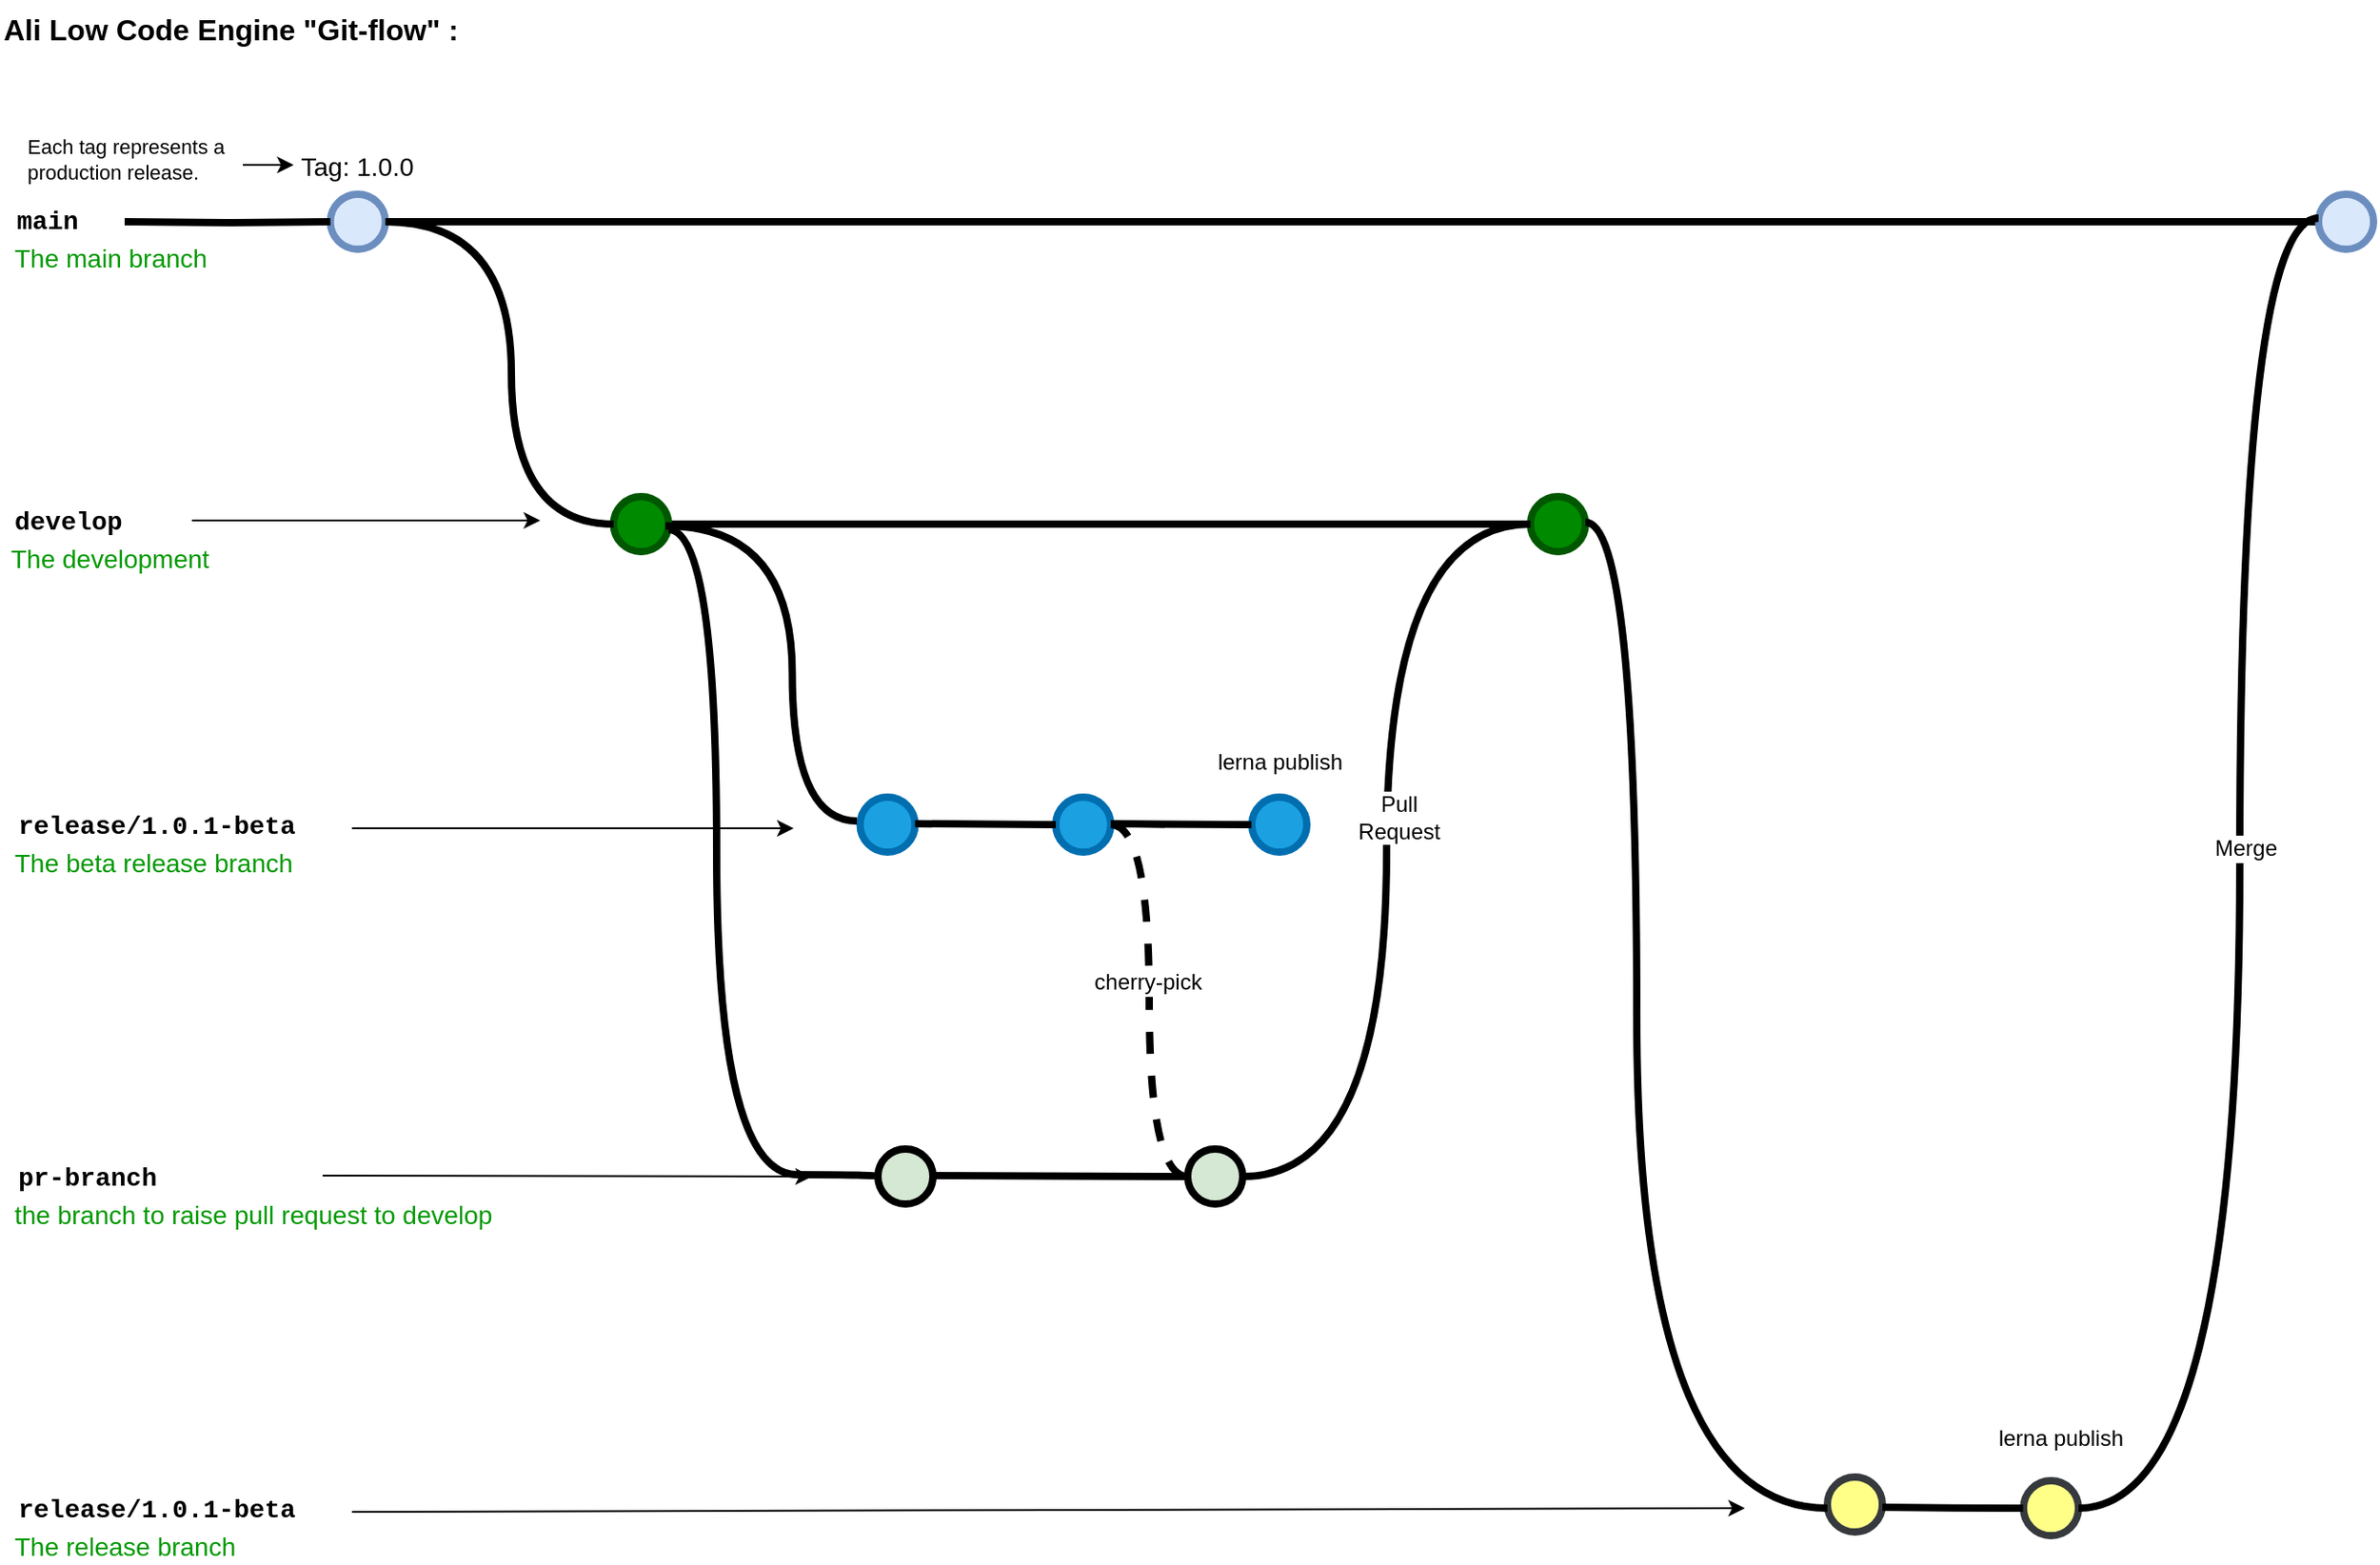 <mxfile version="22.1.0" type="github">
  <diagram id="yPxyJZ8AM_hMuL3Unpa9" name="complex gitflow">
    <mxGraphModel dx="2060" dy="1142" grid="0" gridSize="10" guides="1" tooltips="1" connect="1" arrows="1" fold="1" page="0" pageScale="1" pageWidth="1100" pageHeight="850" math="0" shadow="0">
      <root>
        <mxCell id="0" />
        <mxCell id="1" parent="0" />
        <mxCell id="uWUnNED6HEl2aK5fdaIb-8" value="" style="edgeStyle=orthogonalEdgeStyle;rounded=0;html=1;jettySize=auto;orthogonalLoop=1;plain-blue;endArrow=none;endFill=0;strokeWidth=4;strokeColor=#000000;entryX=0;entryY=0.5;entryDx=0;entryDy=0;entryPerimeter=0;" parent="1" source="uWUnNED6HEl2aK5fdaIb-10" target="uWUnNED6HEl2aK5fdaIb-109" edge="1">
          <mxGeometry x="292.25" y="211" as="geometry">
            <mxPoint x="452.25" y="211" as="targetPoint" />
          </mxGeometry>
        </mxCell>
        <mxCell id="uWUnNED6HEl2aK5fdaIb-10" value="" style="verticalLabelPosition=bottom;verticalAlign=top;html=1;strokeWidth=4;shape=mxgraph.flowchart.on-page_reference;fillColor=#dae8fc;strokeColor=#6c8ebf;" parent="1" vertex="1">
          <mxGeometry x="262.25" y="196" width="30" height="30" as="geometry" />
        </mxCell>
        <mxCell id="uWUnNED6HEl2aK5fdaIb-109" value="" style="verticalLabelPosition=bottom;verticalAlign=top;html=1;strokeWidth=4;shape=mxgraph.flowchart.on-page_reference;strokeColor=#6c8ebf;fillColor=#dae8fc;" parent="1" vertex="1">
          <mxGeometry x="1347" y="196" width="30" height="30" as="geometry" />
        </mxCell>
        <mxCell id="uWUnNED6HEl2aK5fdaIb-12" value="" style="edgeStyle=orthogonalEdgeStyle;rounded=0;html=1;jettySize=auto;orthogonalLoop=1;strokeWidth=4;endArrow=none;endFill=0;" parent="1" target="uWUnNED6HEl2aK5fdaIb-10" edge="1">
          <mxGeometry x="192.25" y="211" as="geometry">
            <mxPoint x="150" y="211" as="sourcePoint" />
          </mxGeometry>
        </mxCell>
        <mxCell id="uWUnNED6HEl2aK5fdaIb-13" value="main" style="text;html=1;strokeColor=none;fillColor=none;align=center;verticalAlign=middle;whiteSpace=wrap;overflow=hidden;fontSize=14;fontStyle=1;fontFamily=Courier New;" parent="1" vertex="1">
          <mxGeometry x="83" y="190" width="50" height="42" as="geometry" />
        </mxCell>
        <mxCell id="uWUnNED6HEl2aK5fdaIb-19" value="" style="verticalLabelPosition=bottom;verticalAlign=top;html=1;strokeWidth=4;shape=mxgraph.flowchart.on-page_reference;strokeColor=#006EAF;fillColor=#1ba1e2;fontColor=#ffffff;" parent="1" vertex="1">
          <mxGeometry x="551.25" y="525" width="30" height="30" as="geometry" />
        </mxCell>
        <mxCell id="uWUnNED6HEl2aK5fdaIb-20" value="release/1.0.1-beta" style="text;html=1;strokeColor=none;fillColor=none;align=left;verticalAlign=middle;whiteSpace=wrap;overflow=hidden;fontSize=14;fontStyle=1;fontFamily=Courier New;" parent="1" vertex="1">
          <mxGeometry x="90.25" y="530" width="240" height="20" as="geometry" />
        </mxCell>
        <mxCell id="uWUnNED6HEl2aK5fdaIb-71" value="" style="edgeStyle=orthogonalEdgeStyle;rounded=0;orthogonalLoop=1;jettySize=auto;html=1;endArrow=none;endFill=0;strokeWidth=4;entryX=0;entryY=0.5;entryDx=0;entryDy=0;entryPerimeter=0;" parent="1" source="uWUnNED6HEl2aK5fdaIb-69" target="uWUnNED6HEl2aK5fdaIb-95" edge="1">
          <mxGeometry relative="1" as="geometry">
            <mxPoint x="514.75" y="376" as="targetPoint" />
          </mxGeometry>
        </mxCell>
        <mxCell id="uWUnNED6HEl2aK5fdaIb-69" value="" style="verticalLabelPosition=bottom;verticalAlign=top;html=1;strokeWidth=4;shape=mxgraph.flowchart.on-page_reference;strokeColor=#005700;fillColor=#008a00;fontColor=#ffffff;" parent="1" vertex="1">
          <mxGeometry x="416.75" y="361" width="30" height="30" as="geometry" />
        </mxCell>
        <mxCell id="uWUnNED6HEl2aK5fdaIb-95" value="" style="verticalLabelPosition=bottom;verticalAlign=top;html=1;strokeWidth=4;shape=mxgraph.flowchart.on-page_reference;strokeColor=#005700;fillColor=#008a00;fontColor=#ffffff;" parent="1" vertex="1">
          <mxGeometry x="917" y="361" width="30" height="30" as="geometry" />
        </mxCell>
        <mxCell id="uWUnNED6HEl2aK5fdaIb-76" value="develop" style="text;html=1;strokeColor=none;fillColor=none;align=left;verticalAlign=middle;whiteSpace=wrap;overflow=hidden;fontSize=14;fontStyle=1;fontFamily=Courier New;" parent="1" vertex="1">
          <mxGeometry x="87.75" y="364" width="91" height="20" as="geometry" />
        </mxCell>
        <mxCell id="uWUnNED6HEl2aK5fdaIb-87" value="The development" style="text;html=1;strokeColor=none;fillColor=none;align=left;verticalAlign=middle;whiteSpace=wrap;overflow=hidden;fontSize=14;fontStyle=0;fontColor=#009900;" parent="1" vertex="1">
          <mxGeometry x="85.75" y="384" width="240" height="20" as="geometry" />
        </mxCell>
        <mxCell id="uWUnNED6HEl2aK5fdaIb-89" value="The beta release branch" style="text;html=1;strokeColor=none;fillColor=none;align=left;verticalAlign=middle;whiteSpace=wrap;overflow=hidden;fontSize=14;fontStyle=0;fontColor=#009900;" parent="1" vertex="1">
          <mxGeometry x="88.25" y="550" width="240" height="20" as="geometry" />
        </mxCell>
        <mxCell id="uWUnNED6HEl2aK5fdaIb-90" value="The main branch&lt;br&gt;" style="text;html=1;strokeColor=none;fillColor=none;align=left;verticalAlign=middle;whiteSpace=wrap;overflow=hidden;fontSize=14;fontStyle=0;fontColor=#009900;" parent="1" vertex="1">
          <mxGeometry x="88.25" y="220" width="146.75" height="20" as="geometry" />
        </mxCell>
        <mxCell id="uWUnNED6HEl2aK5fdaIb-92" value="" style="endArrow=classic;html=1;strokeWidth=1;fontFamily=Courier New;fontColor=#009900;" parent="1" edge="1">
          <mxGeometry width="50" height="50" relative="1" as="geometry">
            <mxPoint x="186.75" y="374" as="sourcePoint" />
            <mxPoint x="376.75" y="374" as="targetPoint" />
          </mxGeometry>
        </mxCell>
        <mxCell id="uWUnNED6HEl2aK5fdaIb-93" value="" style="endArrow=classic;html=1;strokeWidth=1;fontFamily=Courier New;fontColor=#009900;" parent="1" edge="1">
          <mxGeometry width="50" height="50" relative="1" as="geometry">
            <mxPoint x="274" y="542" as="sourcePoint" />
            <mxPoint x="515" y="542" as="targetPoint" />
          </mxGeometry>
        </mxCell>
        <mxCell id="uWUnNED6HEl2aK5fdaIb-103" value="Tag: 1.0.0" style="text;html=1;strokeColor=none;fillColor=none;align=center;verticalAlign=middle;whiteSpace=wrap;overflow=hidden;fontSize=14;" parent="1" vertex="1">
          <mxGeometry x="242.25" y="170" width="70" height="20" as="geometry" />
        </mxCell>
        <mxCell id="uWUnNED6HEl2aK5fdaIb-104" value="" style="verticalLabelPosition=bottom;verticalAlign=top;html=1;strokeWidth=4;shape=mxgraph.flowchart.on-page_reference;strokeColor=#006EAF;fillColor=#1ba1e2;fontColor=#ffffff;" parent="1" vertex="1">
          <mxGeometry x="658" y="525" width="30" height="30" as="geometry" />
        </mxCell>
        <mxCell id="uWUnNED6HEl2aK5fdaIb-115" style="edgeStyle=orthogonalEdgeStyle;curved=1;rounded=0;orthogonalLoop=1;jettySize=auto;html=1;entryX=0;entryY=0.5;entryDx=0;entryDy=0;entryPerimeter=0;endArrow=none;endFill=0;strokeWidth=4;fontFamily=Courier New;fontColor=#009900;exitX=1;exitY=0.5;exitDx=0;exitDy=0;exitPerimeter=0;" parent="1" source="xX_269JGH7gcu81mj2Xy-14" target="uWUnNED6HEl2aK5fdaIb-95" edge="1">
          <mxGeometry relative="1" as="geometry">
            <mxPoint x="818.25" y="540" as="sourcePoint" />
          </mxGeometry>
        </mxCell>
        <mxCell id="xX_269JGH7gcu81mj2Xy-39" value="Pull&lt;br style=&quot;font-size: 12px;&quot;&gt;Request" style="edgeLabel;html=1;align=center;verticalAlign=middle;resizable=0;points=[];fontSize=12;" vertex="1" connectable="0" parent="uWUnNED6HEl2aK5fdaIb-115">
          <mxGeometry x="0.074" y="-5" relative="1" as="geometry">
            <mxPoint x="1" y="1" as="offset" />
          </mxGeometry>
        </mxCell>
        <mxCell id="fSnZ5vnYTslC5NarKmr_-9" value="" style="edgeStyle=orthogonalEdgeStyle;rounded=0;orthogonalLoop=1;jettySize=auto;html=1;fontSize=12;fontColor=#000000;entryX=0;entryY=0.5;entryDx=0;entryDy=0;" parent="1" source="fSnZ5vnYTslC5NarKmr_-8" target="uWUnNED6HEl2aK5fdaIb-103" edge="1">
          <mxGeometry relative="1" as="geometry">
            <mxPoint x="222.25" y="180" as="targetPoint" />
            <Array as="points">
              <mxPoint x="222.25" y="180" />
              <mxPoint x="222.25" y="180" />
            </Array>
          </mxGeometry>
        </mxCell>
        <mxCell id="fSnZ5vnYTslC5NarKmr_-8" value="&lt;span style=&quot;text-align: center; font-size: 11px;&quot;&gt;Each tag represents a production release.&lt;/span&gt;" style="text;html=1;strokeColor=none;fillColor=none;align=left;verticalAlign=middle;whiteSpace=wrap;overflow=hidden;fontSize=11;fontStyle=0;fontColor=#000000;" parent="1" vertex="1">
          <mxGeometry x="94.5" y="158" width="120" height="38" as="geometry" />
        </mxCell>
        <UserObject label="Ali Low Code Engine &quot;Git-flow&quot; :" link="https://nvie.com/posts/a-successful-git-branching-model/" id="9hBKPDzoitwpIBdzFDQ7-2">
          <mxCell style="text;whiteSpace=wrap;html=1;fontStyle=1;fontSize=16;" parent="1" vertex="1">
            <mxGeometry x="82.25" y="90" width="427.75" height="20" as="geometry" />
          </mxCell>
        </UserObject>
        <mxCell id="xX_269JGH7gcu81mj2Xy-3" style="edgeStyle=orthogonalEdgeStyle;curved=1;rounded=0;orthogonalLoop=1;jettySize=auto;html=1;endArrow=none;endFill=0;strokeWidth=4;fontFamily=Courier New;fontColor=#009900;" edge="1" parent="1" source="uWUnNED6HEl2aK5fdaIb-10" target="uWUnNED6HEl2aK5fdaIb-69">
          <mxGeometry relative="1" as="geometry">
            <mxPoint x="266.75" y="256" as="sourcePoint" />
            <mxPoint x="327.75" y="420" as="targetPoint" />
            <Array as="points">
              <mxPoint x="361" y="211" />
              <mxPoint x="361" y="376" />
            </Array>
          </mxGeometry>
        </mxCell>
        <mxCell id="xX_269JGH7gcu81mj2Xy-5" style="edgeStyle=orthogonalEdgeStyle;curved=1;rounded=0;orthogonalLoop=1;jettySize=auto;html=1;endArrow=none;endFill=0;strokeWidth=4;fontFamily=Courier New;fontColor=#009900;" edge="1" parent="1">
          <mxGeometry relative="1" as="geometry">
            <mxPoint x="445" y="377" as="sourcePoint" />
            <mxPoint x="549.5" y="538" as="targetPoint" />
            <Array as="points">
              <mxPoint x="514.25" y="377" />
              <mxPoint x="514.25" y="538" />
            </Array>
          </mxGeometry>
        </mxCell>
        <mxCell id="xX_269JGH7gcu81mj2Xy-10" value="pr-branch" style="text;html=1;strokeColor=none;fillColor=none;align=left;verticalAlign=middle;whiteSpace=wrap;overflow=hidden;fontSize=14;fontStyle=1;fontFamily=Courier New;" vertex="1" parent="1">
          <mxGeometry x="90.25" y="722" width="240" height="20" as="geometry" />
        </mxCell>
        <mxCell id="xX_269JGH7gcu81mj2Xy-11" value="the branch to raise pull request to develop branch" style="text;html=1;strokeColor=none;fillColor=none;align=left;verticalAlign=middle;whiteSpace=wrap;overflow=hidden;fontSize=14;fontStyle=0;fontColor=#009900;" vertex="1" parent="1">
          <mxGeometry x="88.25" y="742" width="281.75" height="20" as="geometry" />
        </mxCell>
        <mxCell id="xX_269JGH7gcu81mj2Xy-12" value="" style="endArrow=classic;html=1;strokeWidth=1;fontFamily=Courier New;fontColor=#009900;" edge="1" parent="1">
          <mxGeometry width="50" height="50" relative="1" as="geometry">
            <mxPoint x="258" y="731.5" as="sourcePoint" />
            <mxPoint x="525" y="732" as="targetPoint" />
          </mxGeometry>
        </mxCell>
        <mxCell id="xX_269JGH7gcu81mj2Xy-14" value="" style="verticalLabelPosition=bottom;verticalAlign=top;html=1;strokeWidth=4;shape=mxgraph.flowchart.on-page_reference;plain-purple;gradientColor=none;strokeColor=#000000;fillColor=#D5E8D4;" vertex="1" parent="1">
          <mxGeometry x="730" y="717" width="30" height="30" as="geometry" />
        </mxCell>
        <mxCell id="xX_269JGH7gcu81mj2Xy-16" style="edgeStyle=orthogonalEdgeStyle;curved=1;rounded=0;orthogonalLoop=1;jettySize=auto;html=1;endArrow=none;endFill=0;strokeWidth=4;fontFamily=Courier New;fontColor=#009900;exitX=1;exitY=0.5;exitDx=0;exitDy=0;exitPerimeter=0;entryX=0;entryY=0.5;entryDx=0;entryDy=0;entryPerimeter=0;" edge="1" parent="1" target="xX_269JGH7gcu81mj2Xy-33">
          <mxGeometry relative="1" as="geometry">
            <mxPoint x="446.75" y="379" as="sourcePoint" />
            <mxPoint x="564.75" y="731" as="targetPoint" />
            <Array as="points">
              <mxPoint x="473" y="379" />
              <mxPoint x="473" y="731" />
            </Array>
          </mxGeometry>
        </mxCell>
        <mxCell id="xX_269JGH7gcu81mj2Xy-18" value="" style="edgeStyle=orthogonalEdgeStyle;curved=1;rounded=0;orthogonalLoop=1;jettySize=auto;html=1;endArrow=none;endFill=0;strokeWidth=4;fontFamily=Courier New;fontColor=#009900;entryX=0;entryY=0.5;entryDx=0;entryDy=0;entryPerimeter=0;" edge="1" parent="1" target="uWUnNED6HEl2aK5fdaIb-104">
          <mxGeometry relative="1" as="geometry">
            <mxPoint x="581.25" y="539.5" as="sourcePoint" />
            <mxPoint x="641.25" y="539.5" as="targetPoint" />
          </mxGeometry>
        </mxCell>
        <mxCell id="xX_269JGH7gcu81mj2Xy-24" value="" style="edgeStyle=orthogonalEdgeStyle;curved=1;rounded=0;orthogonalLoop=1;jettySize=auto;html=1;endArrow=none;endFill=0;strokeWidth=4;fontFamily=Courier New;fontColor=#009900;entryX=0;entryY=0.5;entryDx=0;entryDy=0;entryPerimeter=0;dashed=1;" edge="1" parent="1" source="uWUnNED6HEl2aK5fdaIb-104" target="xX_269JGH7gcu81mj2Xy-14">
          <mxGeometry relative="1" as="geometry">
            <mxPoint x="583" y="578" as="sourcePoint" />
            <mxPoint x="640.75" y="578.5" as="targetPoint" />
          </mxGeometry>
        </mxCell>
        <mxCell id="xX_269JGH7gcu81mj2Xy-26" value="cherry-pick" style="edgeLabel;html=1;align=center;verticalAlign=middle;resizable=0;points=[];fontSize=12;" vertex="1" connectable="0" parent="1">
          <mxGeometry x="708.0" y="625.998" as="geometry" />
        </mxCell>
        <mxCell id="xX_269JGH7gcu81mj2Xy-28" value="lerna publish" style="text;strokeColor=none;align=center;fillColor=none;html=1;verticalAlign=middle;whiteSpace=wrap;rounded=0;" vertex="1" parent="1">
          <mxGeometry x="740.5" y="491" width="79" height="30" as="geometry" />
        </mxCell>
        <mxCell id="xX_269JGH7gcu81mj2Xy-29" value="release/1.0.1-beta" style="text;html=1;strokeColor=none;fillColor=none;align=left;verticalAlign=middle;whiteSpace=wrap;overflow=hidden;fontSize=14;fontStyle=1;fontFamily=Courier New;" vertex="1" parent="1">
          <mxGeometry x="90.25" y="903" width="240" height="20" as="geometry" />
        </mxCell>
        <mxCell id="xX_269JGH7gcu81mj2Xy-30" value="The release branch" style="text;html=1;strokeColor=none;fillColor=none;align=left;verticalAlign=middle;whiteSpace=wrap;overflow=hidden;fontSize=14;fontStyle=0;fontColor=#009900;" vertex="1" parent="1">
          <mxGeometry x="88.25" y="923" width="240" height="20" as="geometry" />
        </mxCell>
        <mxCell id="xX_269JGH7gcu81mj2Xy-31" value="" style="endArrow=classic;html=1;strokeWidth=1;fontFamily=Courier New;fontColor=#009900;" edge="1" parent="1">
          <mxGeometry width="50" height="50" relative="1" as="geometry">
            <mxPoint x="274" y="915" as="sourcePoint" />
            <mxPoint x="1034" y="913" as="targetPoint" />
          </mxGeometry>
        </mxCell>
        <mxCell id="xX_269JGH7gcu81mj2Xy-32" value="" style="verticalLabelPosition=bottom;verticalAlign=top;html=1;strokeWidth=4;shape=mxgraph.flowchart.on-page_reference;strokeColor=#36393d;fillColor=#ffff88;" vertex="1" parent="1">
          <mxGeometry x="1079" y="896" width="30" height="30" as="geometry" />
        </mxCell>
        <mxCell id="xX_269JGH7gcu81mj2Xy-33" value="" style="verticalLabelPosition=bottom;verticalAlign=top;html=1;strokeWidth=4;shape=mxgraph.flowchart.on-page_reference;plain-purple;gradientColor=none;strokeColor=#000000;fillColor=#D5E8D4;" vertex="1" parent="1">
          <mxGeometry x="561" y="717" width="30" height="30" as="geometry" />
        </mxCell>
        <mxCell id="xX_269JGH7gcu81mj2Xy-35" value="" style="edgeStyle=orthogonalEdgeStyle;curved=1;rounded=0;orthogonalLoop=1;jettySize=auto;html=1;endArrow=none;endFill=0;strokeWidth=4;fontFamily=Courier New;fontColor=#009900;entryX=0;entryY=0.5;entryDx=0;entryDy=0;entryPerimeter=0;" edge="1" parent="1" target="xX_269JGH7gcu81mj2Xy-14">
          <mxGeometry relative="1" as="geometry">
            <mxPoint x="591" y="731.5" as="sourcePoint" />
            <mxPoint x="667.75" y="732" as="targetPoint" />
          </mxGeometry>
        </mxCell>
        <mxCell id="xX_269JGH7gcu81mj2Xy-36" value="" style="verticalLabelPosition=bottom;verticalAlign=top;html=1;strokeWidth=4;shape=mxgraph.flowchart.on-page_reference;strokeColor=#006EAF;fillColor=#1ba1e2;fontColor=#ffffff;" vertex="1" parent="1">
          <mxGeometry x="765" y="525" width="30" height="30" as="geometry" />
        </mxCell>
        <mxCell id="xX_269JGH7gcu81mj2Xy-37" value="" style="edgeStyle=orthogonalEdgeStyle;curved=1;rounded=0;orthogonalLoop=1;jettySize=auto;html=1;endArrow=none;endFill=0;strokeWidth=4;fontFamily=Courier New;fontColor=#009900;entryX=0;entryY=0.5;entryDx=0;entryDy=0;entryPerimeter=0;" edge="1" parent="1">
          <mxGeometry relative="1" as="geometry">
            <mxPoint x="688" y="539.5" as="sourcePoint" />
            <mxPoint x="764.75" y="540" as="targetPoint" />
          </mxGeometry>
        </mxCell>
        <mxCell id="xX_269JGH7gcu81mj2Xy-41" style="edgeStyle=orthogonalEdgeStyle;curved=1;rounded=0;orthogonalLoop=1;jettySize=auto;html=1;endArrow=none;endFill=0;strokeWidth=4;fontFamily=Courier New;fontColor=#009900;exitX=1;exitY=0.5;exitDx=0;exitDy=0;exitPerimeter=0;" edge="1" parent="1" target="xX_269JGH7gcu81mj2Xy-32">
          <mxGeometry relative="1" as="geometry">
            <mxPoint x="947" y="375" as="sourcePoint" />
            <mxPoint x="1061.25" y="728" as="targetPoint" />
            <Array as="points">
              <mxPoint x="975" y="375" />
              <mxPoint x="975" y="913" />
            </Array>
          </mxGeometry>
        </mxCell>
        <mxCell id="xX_269JGH7gcu81mj2Xy-42" value="" style="verticalLabelPosition=bottom;verticalAlign=top;html=1;strokeWidth=4;shape=mxgraph.flowchart.on-page_reference;strokeColor=#36393d;fillColor=#ffff88;" vertex="1" parent="1">
          <mxGeometry x="1186" y="898" width="30" height="30" as="geometry" />
        </mxCell>
        <mxCell id="xX_269JGH7gcu81mj2Xy-43" value="" style="edgeStyle=orthogonalEdgeStyle;curved=1;rounded=0;orthogonalLoop=1;jettySize=auto;html=1;endArrow=none;endFill=0;strokeWidth=4;fontFamily=Courier New;fontColor=#009900;entryX=0;entryY=0.5;entryDx=0;entryDy=0;entryPerimeter=0;" edge="1" parent="1">
          <mxGeometry relative="1" as="geometry">
            <mxPoint x="1109" y="912.5" as="sourcePoint" />
            <mxPoint x="1185.75" y="913" as="targetPoint" />
          </mxGeometry>
        </mxCell>
        <mxCell id="xX_269JGH7gcu81mj2Xy-44" value="lerna publish" style="text;strokeColor=none;align=center;fillColor=none;html=1;verticalAlign=middle;whiteSpace=wrap;rounded=0;" vertex="1" parent="1">
          <mxGeometry x="1167" y="860" width="79" height="30" as="geometry" />
        </mxCell>
        <mxCell id="xX_269JGH7gcu81mj2Xy-45" style="edgeStyle=orthogonalEdgeStyle;curved=1;rounded=0;orthogonalLoop=1;jettySize=auto;html=1;endArrow=none;endFill=0;strokeWidth=4;fontFamily=Courier New;fontColor=#009900;entryX=1;entryY=0.5;entryDx=0;entryDy=0;entryPerimeter=0;" edge="1" parent="1" source="uWUnNED6HEl2aK5fdaIb-109" target="xX_269JGH7gcu81mj2Xy-42">
          <mxGeometry relative="1" as="geometry">
            <mxPoint x="1345" y="237" as="sourcePoint" />
            <mxPoint x="1408" y="903" as="targetPoint" />
            <Array as="points">
              <mxPoint x="1304" y="209" />
              <mxPoint x="1304" y="913" />
            </Array>
          </mxGeometry>
        </mxCell>
        <mxCell id="xX_269JGH7gcu81mj2Xy-47" value="Merge" style="edgeLabel;html=1;align=center;verticalAlign=middle;resizable=0;points=[];fontSize=12;" vertex="1" connectable="0" parent="xX_269JGH7gcu81mj2Xy-45">
          <mxGeometry x="-0.073" y="3" relative="1" as="geometry">
            <mxPoint as="offset" />
          </mxGeometry>
        </mxCell>
      </root>
    </mxGraphModel>
  </diagram>
</mxfile>
